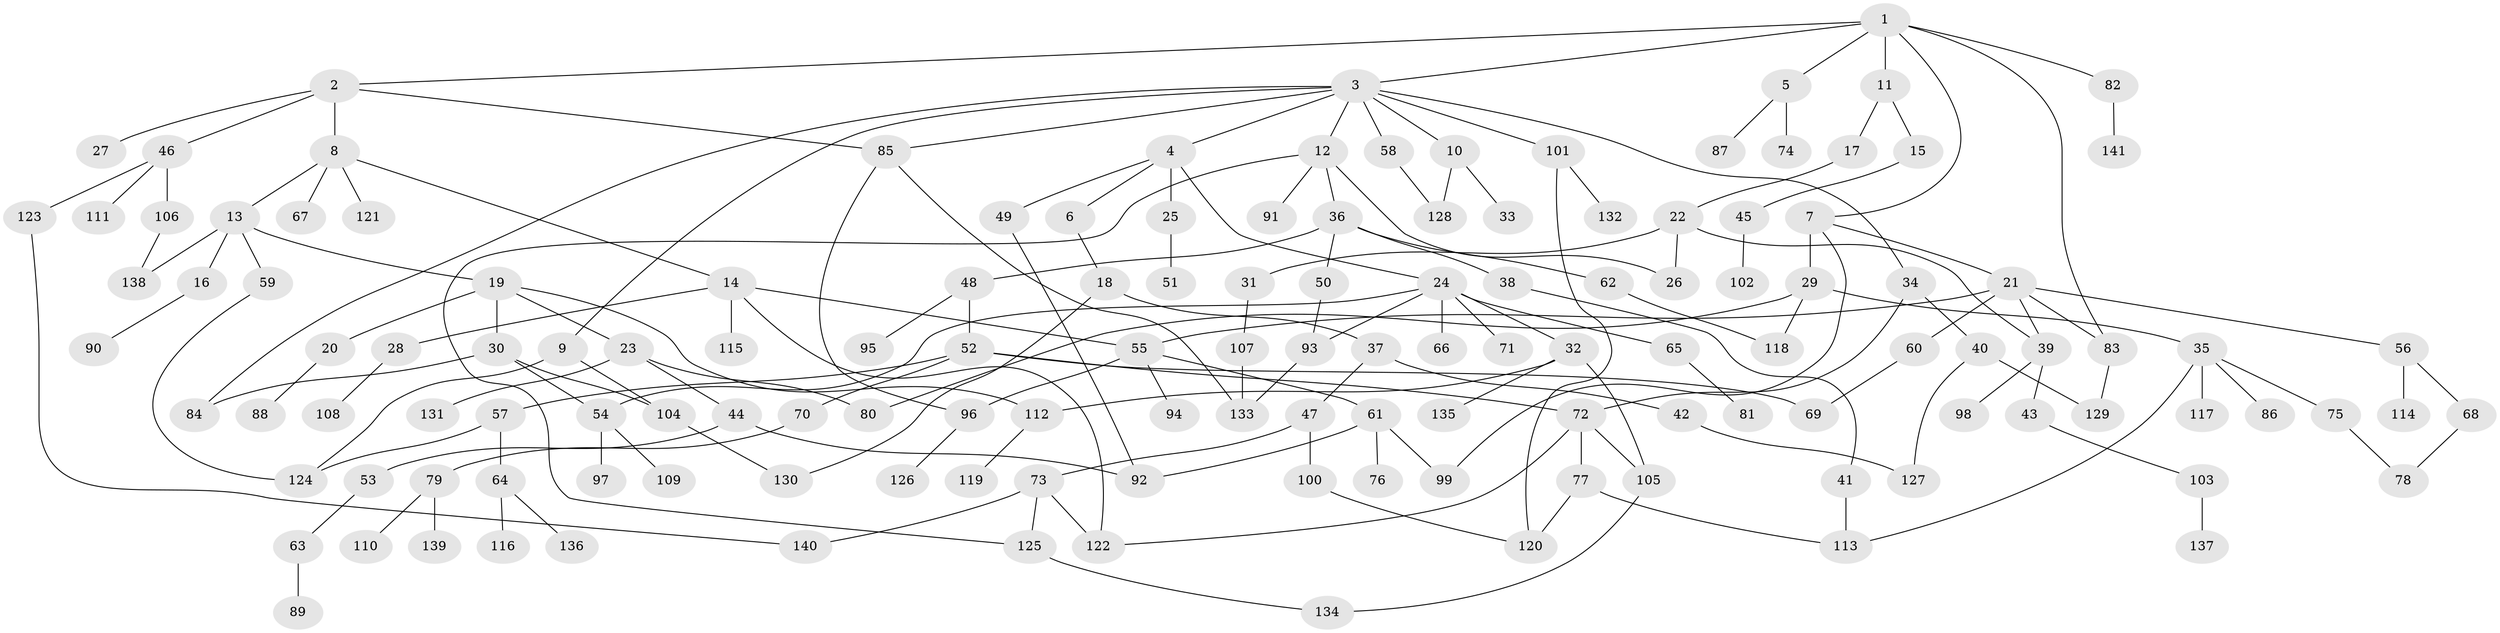 // coarse degree distribution, {7: 0.02127659574468085, 13: 0.010638297872340425, 5: 0.09574468085106383, 2: 0.30851063829787234, 4: 0.10638297872340426, 3: 0.13829787234042554, 6: 0.031914893617021274, 9: 0.010638297872340425, 1: 0.2765957446808511}
// Generated by graph-tools (version 1.1) at 2025/23/03/03/25 07:23:30]
// undirected, 141 vertices, 178 edges
graph export_dot {
graph [start="1"]
  node [color=gray90,style=filled];
  1;
  2;
  3;
  4;
  5;
  6;
  7;
  8;
  9;
  10;
  11;
  12;
  13;
  14;
  15;
  16;
  17;
  18;
  19;
  20;
  21;
  22;
  23;
  24;
  25;
  26;
  27;
  28;
  29;
  30;
  31;
  32;
  33;
  34;
  35;
  36;
  37;
  38;
  39;
  40;
  41;
  42;
  43;
  44;
  45;
  46;
  47;
  48;
  49;
  50;
  51;
  52;
  53;
  54;
  55;
  56;
  57;
  58;
  59;
  60;
  61;
  62;
  63;
  64;
  65;
  66;
  67;
  68;
  69;
  70;
  71;
  72;
  73;
  74;
  75;
  76;
  77;
  78;
  79;
  80;
  81;
  82;
  83;
  84;
  85;
  86;
  87;
  88;
  89;
  90;
  91;
  92;
  93;
  94;
  95;
  96;
  97;
  98;
  99;
  100;
  101;
  102;
  103;
  104;
  105;
  106;
  107;
  108;
  109;
  110;
  111;
  112;
  113;
  114;
  115;
  116;
  117;
  118;
  119;
  120;
  121;
  122;
  123;
  124;
  125;
  126;
  127;
  128;
  129;
  130;
  131;
  132;
  133;
  134;
  135;
  136;
  137;
  138;
  139;
  140;
  141;
  1 -- 2;
  1 -- 3;
  1 -- 5;
  1 -- 7;
  1 -- 11;
  1 -- 82;
  1 -- 83;
  2 -- 8;
  2 -- 27;
  2 -- 46;
  2 -- 85;
  3 -- 4;
  3 -- 9;
  3 -- 10;
  3 -- 12;
  3 -- 34;
  3 -- 58;
  3 -- 85;
  3 -- 101;
  3 -- 84;
  4 -- 6;
  4 -- 24;
  4 -- 25;
  4 -- 49;
  5 -- 74;
  5 -- 87;
  6 -- 18;
  7 -- 21;
  7 -- 29;
  7 -- 99;
  8 -- 13;
  8 -- 14;
  8 -- 67;
  8 -- 121;
  9 -- 104;
  9 -- 124;
  10 -- 33;
  10 -- 128;
  11 -- 15;
  11 -- 17;
  12 -- 36;
  12 -- 91;
  12 -- 125;
  12 -- 26;
  13 -- 16;
  13 -- 19;
  13 -- 59;
  13 -- 138;
  14 -- 28;
  14 -- 115;
  14 -- 122;
  14 -- 55;
  15 -- 45;
  16 -- 90;
  17 -- 22;
  18 -- 37;
  18 -- 130;
  19 -- 20;
  19 -- 23;
  19 -- 30;
  19 -- 112;
  20 -- 88;
  21 -- 39;
  21 -- 55;
  21 -- 56;
  21 -- 60;
  21 -- 83;
  22 -- 26;
  22 -- 31;
  22 -- 39;
  23 -- 44;
  23 -- 131;
  23 -- 80;
  24 -- 32;
  24 -- 65;
  24 -- 66;
  24 -- 71;
  24 -- 93;
  24 -- 54;
  25 -- 51;
  28 -- 108;
  29 -- 35;
  29 -- 80;
  29 -- 118;
  30 -- 54;
  30 -- 84;
  30 -- 104;
  31 -- 107;
  32 -- 112;
  32 -- 135;
  32 -- 105;
  34 -- 40;
  34 -- 72;
  35 -- 75;
  35 -- 86;
  35 -- 113;
  35 -- 117;
  36 -- 38;
  36 -- 48;
  36 -- 50;
  36 -- 62;
  37 -- 42;
  37 -- 47;
  38 -- 41;
  39 -- 43;
  39 -- 98;
  40 -- 129;
  40 -- 127;
  41 -- 113;
  42 -- 127;
  43 -- 103;
  44 -- 53;
  44 -- 92;
  45 -- 102;
  46 -- 106;
  46 -- 111;
  46 -- 123;
  47 -- 73;
  47 -- 100;
  48 -- 52;
  48 -- 95;
  49 -- 92;
  50 -- 93;
  52 -- 57;
  52 -- 69;
  52 -- 70;
  52 -- 72;
  53 -- 63;
  54 -- 97;
  54 -- 109;
  55 -- 61;
  55 -- 94;
  55 -- 96;
  56 -- 68;
  56 -- 114;
  57 -- 64;
  57 -- 124;
  58 -- 128;
  59 -- 124;
  60 -- 69;
  61 -- 76;
  61 -- 99;
  61 -- 92;
  62 -- 118;
  63 -- 89;
  64 -- 116;
  64 -- 136;
  65 -- 81;
  68 -- 78;
  70 -- 79;
  72 -- 77;
  72 -- 105;
  72 -- 122;
  73 -- 122;
  73 -- 140;
  73 -- 125;
  75 -- 78;
  77 -- 113;
  77 -- 120;
  79 -- 110;
  79 -- 139;
  82 -- 141;
  83 -- 129;
  85 -- 133;
  85 -- 96;
  93 -- 133;
  96 -- 126;
  100 -- 120;
  101 -- 120;
  101 -- 132;
  103 -- 137;
  104 -- 130;
  105 -- 134;
  106 -- 138;
  107 -- 133;
  112 -- 119;
  123 -- 140;
  125 -- 134;
}
